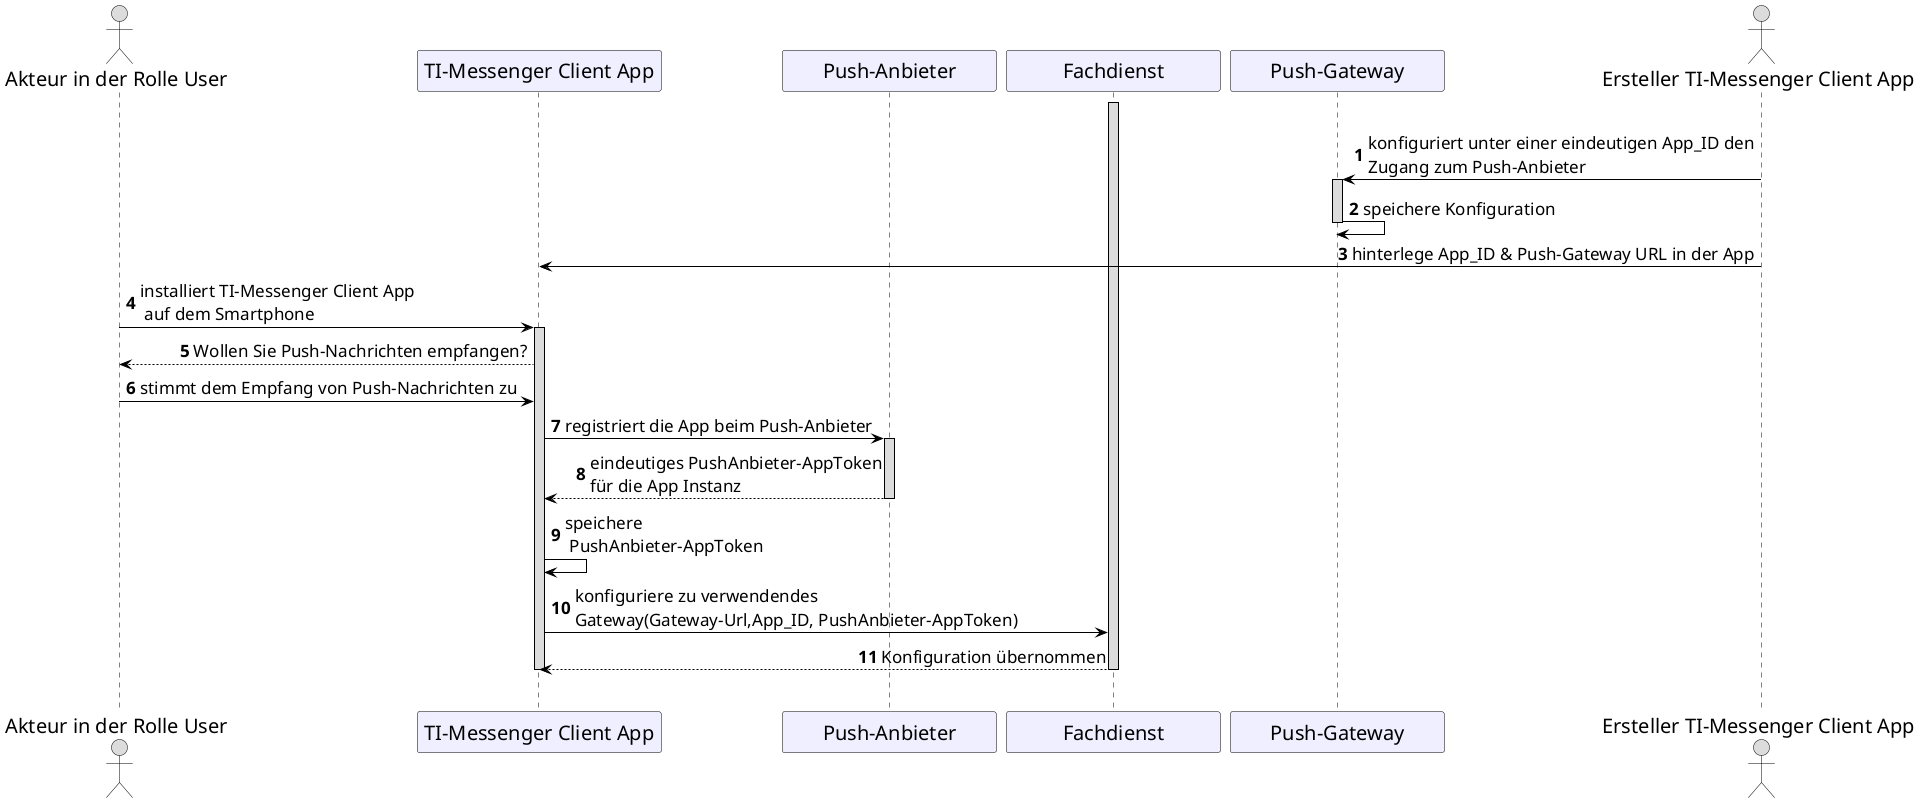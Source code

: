 @startuml
skinparam sequenceMessageAlign direction
skinparam minClassWidth 200
skinparam BoxPadding 1
skinparam sequenceReferenceHeaderBackgroundColor palegreen
scale max 2048 width
skinparam maxMessageSize 450

skinparam sequence {
ArrowColor black
ArrowFontSize 17
ActorBorderColor black
LifeLineBorderColor black
LifeLineBackgroundColor Gainsboro

ParticipantBorderColor Motivation
ParticipantBackgroundColor Motivation
ParticipantFontSize 20
ParticipantFontColor black
ParticipantBorderColor Black
ParticipantBackgroundColor MOTIVATION

ActorBackgroundColor Gainsboro
ActorFontColor black
ActorFontSize 20
}
autonumber
    
actor v as "Akteur in der Rolle User"

participant c as "TI-Messenger Client App"
participant pa as "Push-Anbieter"
participant fd as "Fachdienst"
participant g as "Push-Gateway"
actor a as "Ersteller TI-Messenger Client App"

|||
activate fd
a->g: konfiguriert unter einer eindeutigen App_ID den Zugang zum Push-Anbieter
  activate g
  g->g: speichere Konfiguration
  deactivate g
  a->c:  hinterlege App_ID & Push-Gateway URL in der App
   
  v->c: installiert TI-Messenger Client App\n auf dem Smartphone
  activate c
  c-->v: Wollen Sie Push-Nachrichten empfangen?
  v->c: stimmt dem Empfang von Push-Nachrichten zu
  c->pa: registriert die App beim Push-Anbieter
  activate pa
  pa-->c: eindeutiges PushAnbieter-AppToken\nfür die App Instanz
  deactivate pa
  c->c: speichere \n PushAnbieter-AppToken
  c->fd: konfiguriere zu verwendendes Gateway(Gateway-Url,App_ID, PushAnbieter-AppToken)
  fd-->c: Konfiguration übernommen
|||

  deactivate fd
  deactivate c
@enduml
